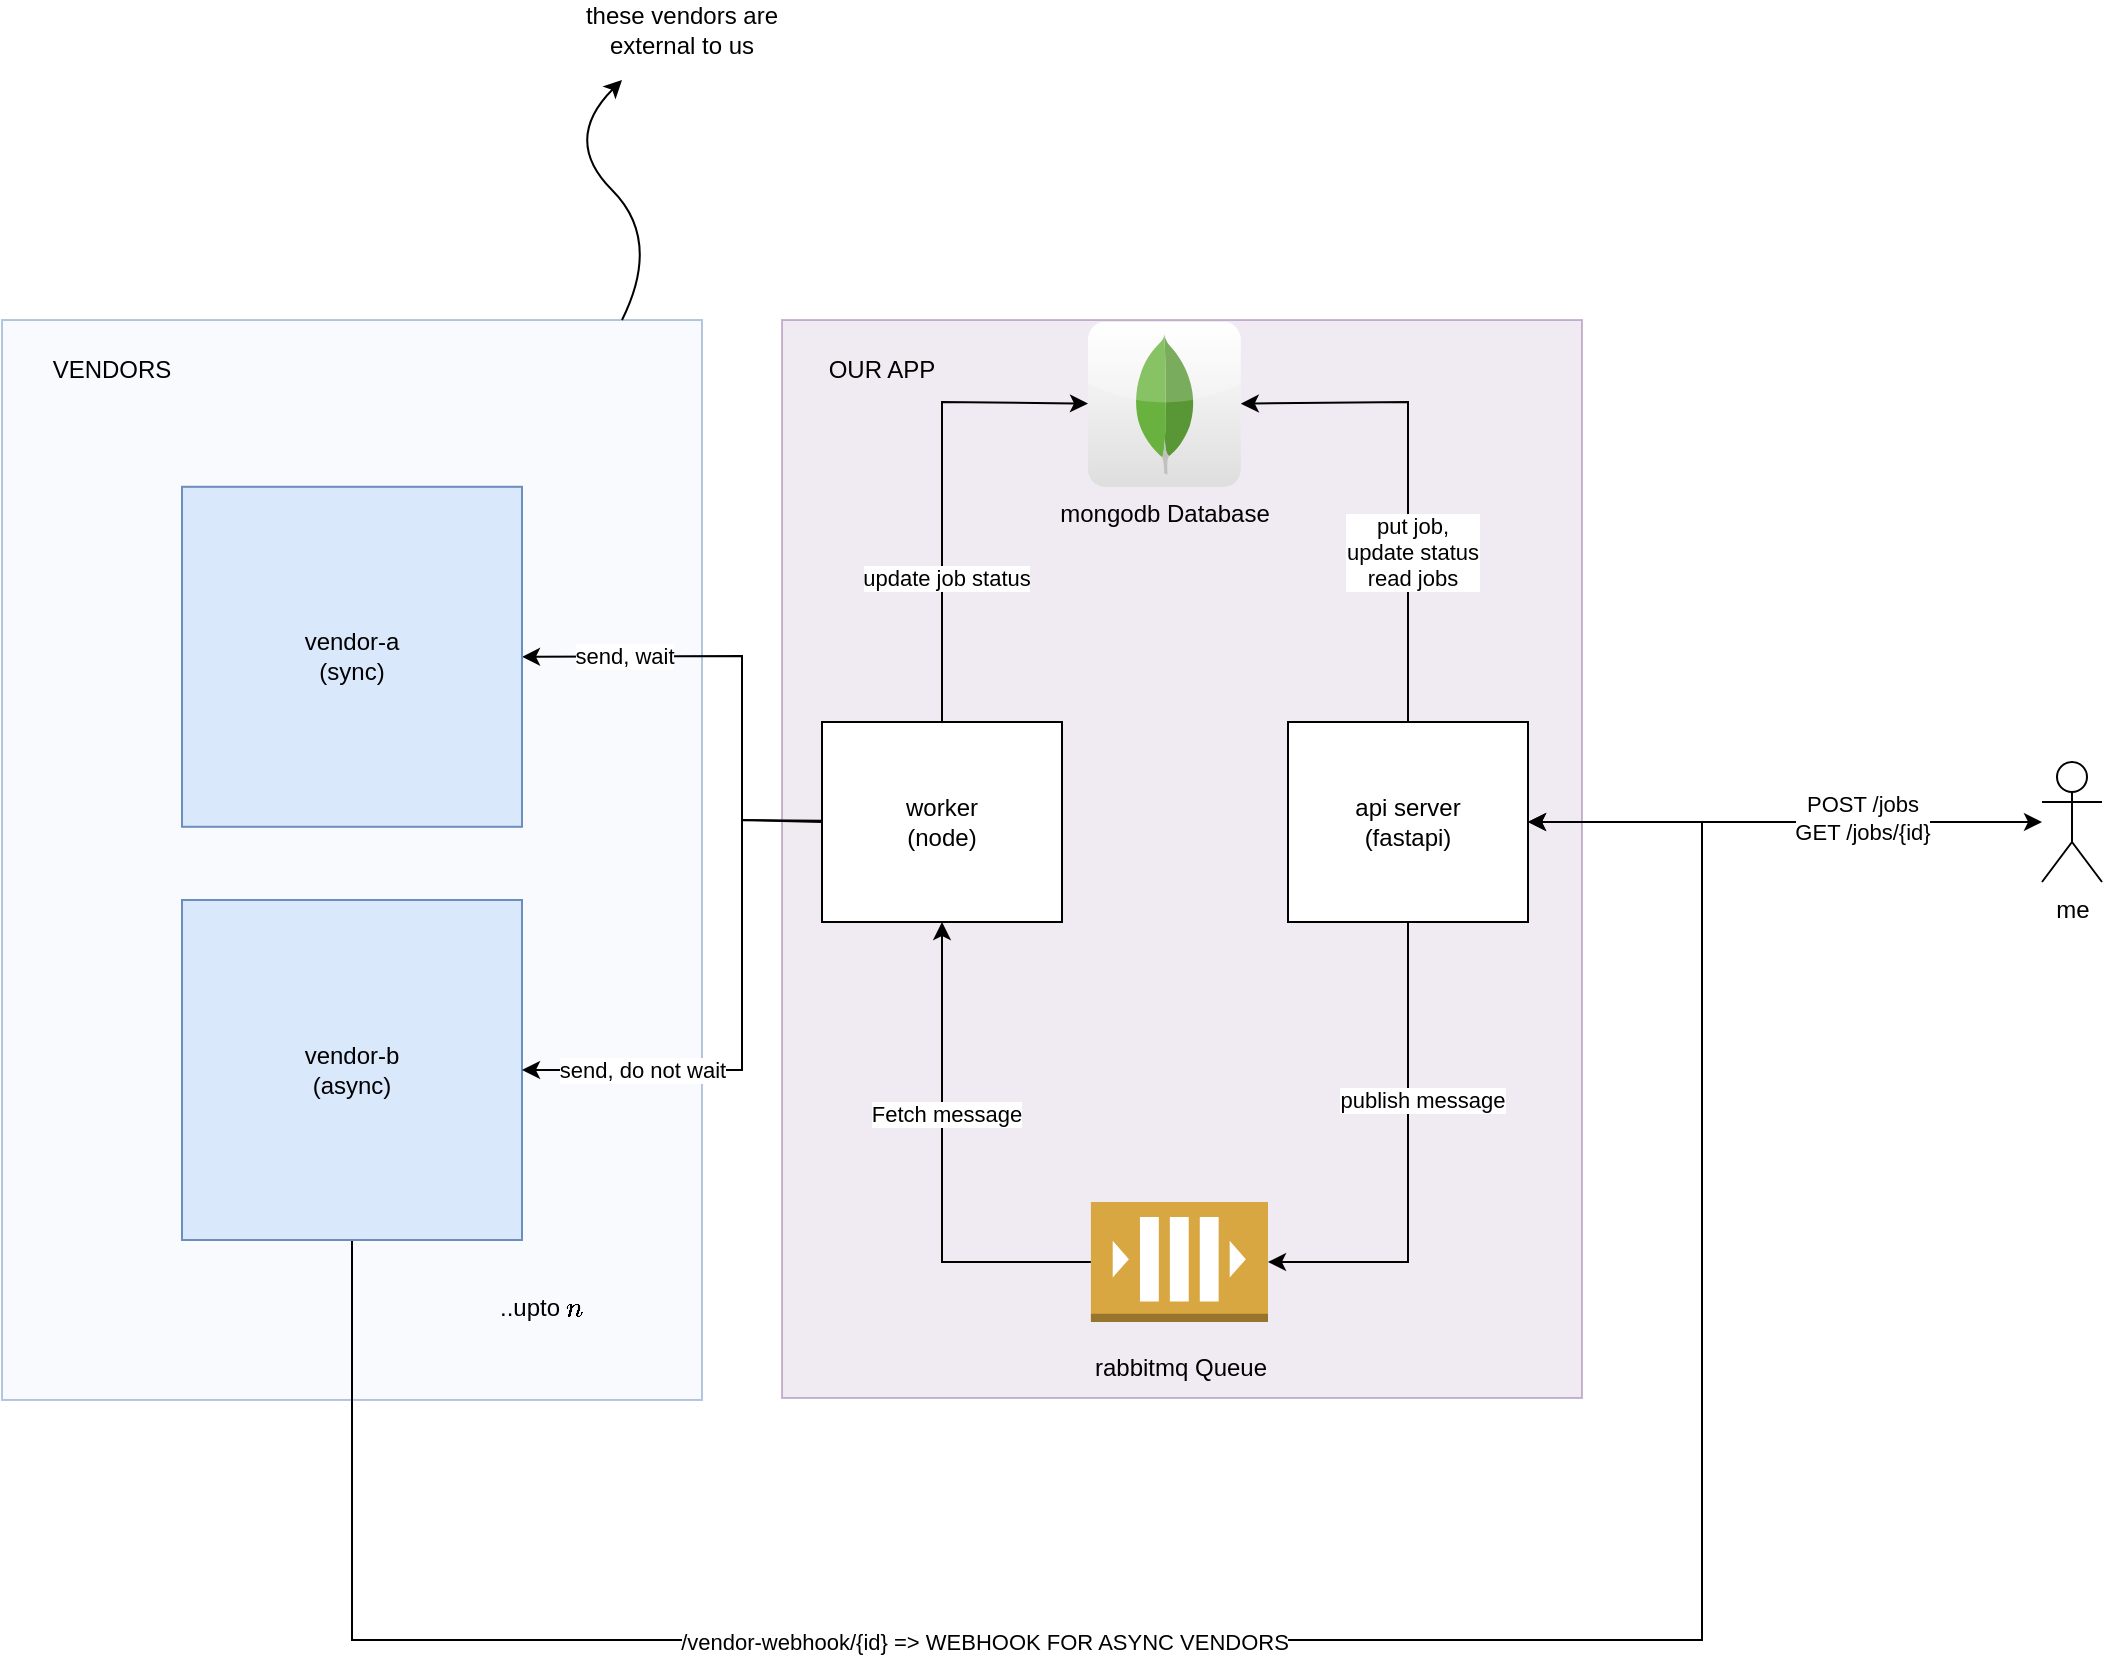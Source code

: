 <mxfile>
    <diagram id="FQbOa-qpKQeaC0CUL053" name="Page-1">
        <mxGraphModel dx="1205" dy="677" grid="1" gridSize="10" guides="1" tooltips="1" connect="1" arrows="1" fold="1" page="1" pageScale="1" pageWidth="850" pageHeight="1100" math="0" shadow="0">
            <root>
                <mxCell id="0"/>
                <mxCell id="1" parent="0"/>
                <mxCell id="15" value="" style="rounded=0;whiteSpace=wrap;html=1;fillColor=light-dark(#f2f6fd, #1d293b);strokeColor=#6c8ebf;glass=0;shadow=0;opacity=50;" vertex="1" parent="1">
                    <mxGeometry x="30" y="190" width="350" height="540" as="geometry"/>
                </mxCell>
                <mxCell id="21" value="" style="rounded=0;whiteSpace=wrap;html=1;fillColor=#e1d5e7;strokeColor=#9673a6;glass=0;shadow=0;opacity=50;" vertex="1" parent="1">
                    <mxGeometry x="420" y="190" width="400" height="539" as="geometry"/>
                </mxCell>
                <mxCell id="9" style="edgeStyle=none;html=1;rounded=0;curved=0;" edge="1" parent="1" source="2" target="7">
                    <mxGeometry relative="1" as="geometry">
                        <Array as="points">
                            <mxPoint x="733" y="231"/>
                        </Array>
                    </mxGeometry>
                </mxCell>
                <mxCell id="35" value="put job,&lt;div&gt;update status&lt;/div&gt;&lt;div&gt;read jobs&lt;/div&gt;" style="edgeLabel;html=1;align=center;verticalAlign=middle;resizable=0;points=[];" vertex="1" connectable="0" parent="9">
                    <mxGeometry x="-0.299" y="-2" relative="1" as="geometry">
                        <mxPoint as="offset"/>
                    </mxGeometry>
                </mxCell>
                <mxCell id="2" value="api server&lt;div&gt;(fastapi)&lt;/div&gt;" style="rounded=0;whiteSpace=wrap;html=1;" vertex="1" parent="1">
                    <mxGeometry x="673" y="391" width="120" height="100" as="geometry"/>
                </mxCell>
                <mxCell id="8" style="edgeStyle=none;html=1;rounded=0;curved=0;" edge="1" parent="1">
                    <mxGeometry relative="1" as="geometry">
                        <mxPoint x="500" y="391" as="sourcePoint"/>
                        <mxPoint x="573" y="231.788" as="targetPoint"/>
                        <Array as="points">
                            <mxPoint x="500" y="231"/>
                        </Array>
                    </mxGeometry>
                </mxCell>
                <mxCell id="36" value="update job status" style="edgeLabel;html=1;align=center;verticalAlign=middle;resizable=0;points=[];" vertex="1" connectable="0" parent="8">
                    <mxGeometry x="-0.377" y="-2" relative="1" as="geometry">
                        <mxPoint as="offset"/>
                    </mxGeometry>
                </mxCell>
                <mxCell id="31" value="" style="edgeStyle=none;html=1;entryX=1;entryY=0.5;entryDx=0;entryDy=0;rounded=0;curved=0;" edge="1" parent="1" source="4" target="16">
                    <mxGeometry relative="1" as="geometry">
                        <Array as="points">
                            <mxPoint x="400" y="440"/>
                            <mxPoint x="400" y="358"/>
                        </Array>
                    </mxGeometry>
                </mxCell>
                <mxCell id="34" value="send, wait" style="edgeLabel;html=1;align=center;verticalAlign=middle;resizable=0;points=[];" vertex="1" connectable="0" parent="31">
                    <mxGeometry x="0.35" y="3" relative="1" as="geometry">
                        <mxPoint x="-25" y="-3" as="offset"/>
                    </mxGeometry>
                </mxCell>
                <mxCell id="4" value="worker&lt;div&gt;(node)&lt;/div&gt;" style="rounded=0;whiteSpace=wrap;html=1;" vertex="1" parent="1">
                    <mxGeometry x="440" y="391" width="120" height="100" as="geometry"/>
                </mxCell>
                <mxCell id="7" value="mongodb Database" style="dashed=0;outlineConnect=0;html=1;align=center;labelPosition=center;verticalLabelPosition=bottom;verticalAlign=top;shape=mxgraph.webicons.mongodb;gradientColor=#DFDEDE" vertex="1" parent="1">
                    <mxGeometry x="573" y="191" width="76.4" height="82.4" as="geometry"/>
                </mxCell>
                <mxCell id="11" style="edgeStyle=none;html=1;entryX=0.5;entryY=1;entryDx=0;entryDy=0;rounded=0;curved=0;" edge="1" parent="1" source="10" target="4">
                    <mxGeometry relative="1" as="geometry">
                        <Array as="points">
                            <mxPoint x="500" y="661"/>
                        </Array>
                    </mxGeometry>
                </mxCell>
                <mxCell id="22" value="Fetch message" style="edgeLabel;html=1;align=center;verticalAlign=middle;resizable=0;points=[];" vertex="1" connectable="0" parent="11">
                    <mxGeometry x="0.216" y="-2" relative="1" as="geometry">
                        <mxPoint as="offset"/>
                    </mxGeometry>
                </mxCell>
                <mxCell id="10" value="" style="outlineConnect=0;dashed=0;verticalLabelPosition=bottom;verticalAlign=top;align=center;html=1;shape=mxgraph.aws3.queue;fillColor=#D9A741;gradientColor=none;" vertex="1" parent="1">
                    <mxGeometry x="574.45" y="631" width="88.55" height="60" as="geometry"/>
                </mxCell>
                <mxCell id="12" style="edgeStyle=none;html=1;entryX=1;entryY=0.5;entryDx=0;entryDy=0;entryPerimeter=0;rounded=0;curved=0;" edge="1" parent="1" source="2" target="10">
                    <mxGeometry relative="1" as="geometry">
                        <Array as="points">
                            <mxPoint x="733" y="661"/>
                        </Array>
                    </mxGeometry>
                </mxCell>
                <mxCell id="23" value="publish message" style="edgeLabel;html=1;align=center;verticalAlign=middle;resizable=0;points=[];" vertex="1" connectable="0" parent="12">
                    <mxGeometry x="-0.368" y="2" relative="1" as="geometry">
                        <mxPoint x="5" y="13" as="offset"/>
                    </mxGeometry>
                </mxCell>
                <mxCell id="13" value="rabbitmq Queue" style="text;html=1;align=center;verticalAlign=middle;resizable=0;points=[];autosize=1;strokeColor=none;fillColor=none;" vertex="1" parent="1">
                    <mxGeometry x="563.72" y="699" width="110" height="30" as="geometry"/>
                </mxCell>
                <mxCell id="16" value="vendor-a&lt;div&gt;(sync)&lt;/div&gt;" style="whiteSpace=wrap;html=1;aspect=fixed;fillColor=#dae8fc;strokeColor=#6c8ebf;" vertex="1" parent="1">
                    <mxGeometry x="120" y="273.4" width="170" height="170" as="geometry"/>
                </mxCell>
                <mxCell id="39" style="edgeStyle=none;html=1;entryX=1;entryY=0.5;entryDx=0;entryDy=0;exitX=0.5;exitY=1;exitDx=0;exitDy=0;rounded=0;curved=0;" edge="1" parent="1" source="20" target="2">
                    <mxGeometry relative="1" as="geometry">
                        <Array as="points">
                            <mxPoint x="205" y="850"/>
                            <mxPoint x="880" y="850"/>
                            <mxPoint x="880" y="441"/>
                        </Array>
                    </mxGeometry>
                </mxCell>
                <mxCell id="41" value="/vendor-webhook/{id} =&amp;gt; WEBHOOK FOR ASYNC VENDORS" style="edgeLabel;html=1;align=center;verticalAlign=middle;resizable=0;points=[];" vertex="1" connectable="0" parent="39">
                    <mxGeometry x="-0.248" y="-1" relative="1" as="geometry">
                        <mxPoint as="offset"/>
                    </mxGeometry>
                </mxCell>
                <mxCell id="20" value="vendor-b&lt;div&gt;(async)&lt;/div&gt;" style="whiteSpace=wrap;html=1;aspect=fixed;fillColor=#dae8fc;strokeColor=#6c8ebf;" vertex="1" parent="1">
                    <mxGeometry x="120" y="480" width="170" height="170" as="geometry"/>
                </mxCell>
                <mxCell id="24" value="" style="curved=1;endArrow=classic;html=1;" edge="1" parent="1" source="15">
                    <mxGeometry width="50" height="50" relative="1" as="geometry">
                        <mxPoint x="310" y="150" as="sourcePoint"/>
                        <mxPoint x="340" y="70" as="targetPoint"/>
                        <Array as="points">
                            <mxPoint x="360" y="150"/>
                            <mxPoint x="310" y="100"/>
                        </Array>
                    </mxGeometry>
                </mxCell>
                <mxCell id="26" value="these vendors are external to us" style="text;html=1;align=center;verticalAlign=middle;whiteSpace=wrap;rounded=0;" vertex="1" parent="1">
                    <mxGeometry x="310" y="30" width="120" height="30" as="geometry"/>
                </mxCell>
                <mxCell id="27" value="VENDORS" style="text;html=1;align=center;verticalAlign=middle;whiteSpace=wrap;rounded=0;" vertex="1" parent="1">
                    <mxGeometry x="40" y="200" width="90" height="30" as="geometry"/>
                </mxCell>
                <mxCell id="28" value="OUR APP" style="text;html=1;align=center;verticalAlign=middle;whiteSpace=wrap;rounded=0;" vertex="1" parent="1">
                    <mxGeometry x="410" y="200" width="120" height="30" as="geometry"/>
                </mxCell>
                <mxCell id="32" value="" style="edgeStyle=none;html=1;entryX=1;entryY=0.5;entryDx=0;entryDy=0;rounded=0;curved=0;exitX=0;exitY=0.5;exitDx=0;exitDy=0;" edge="1" parent="1" source="4" target="20">
                    <mxGeometry relative="1" as="geometry">
                        <mxPoint x="440" y="442" as="sourcePoint"/>
                        <mxPoint x="290" y="360" as="targetPoint"/>
                        <Array as="points">
                            <mxPoint x="400" y="440"/>
                            <mxPoint x="400" y="565"/>
                        </Array>
                    </mxGeometry>
                </mxCell>
                <mxCell id="33" value="..upto `n`" style="text;html=1;align=center;verticalAlign=middle;whiteSpace=wrap;rounded=0;" vertex="1" parent="1">
                    <mxGeometry x="270" y="669" width="60" height="30" as="geometry"/>
                </mxCell>
                <mxCell id="37" value="send, do not wait" style="edgeLabel;html=1;align=center;verticalAlign=middle;resizable=0;points=[];" vertex="1" connectable="0" parent="1">
                    <mxGeometry x="349.996" y="564.996" as="geometry"/>
                </mxCell>
                <mxCell id="44" style="edgeStyle=none;html=1;entryX=1;entryY=0.5;entryDx=0;entryDy=0;startArrow=classic;startFill=1;" edge="1" parent="1" source="42" target="2">
                    <mxGeometry relative="1" as="geometry"/>
                </mxCell>
                <mxCell id="45" value="POST /jobs&lt;div&gt;GET /jobs/{id}&lt;/div&gt;" style="edgeLabel;html=1;align=center;verticalAlign=middle;resizable=0;points=[];" vertex="1" connectable="0" parent="44">
                    <mxGeometry x="-0.3" y="-2" relative="1" as="geometry">
                        <mxPoint as="offset"/>
                    </mxGeometry>
                </mxCell>
                <mxCell id="42" value="me" style="shape=umlActor;verticalLabelPosition=bottom;verticalAlign=top;html=1;outlineConnect=0;" vertex="1" parent="1">
                    <mxGeometry x="1050" y="411" width="30" height="60" as="geometry"/>
                </mxCell>
            </root>
        </mxGraphModel>
    </diagram>
</mxfile>